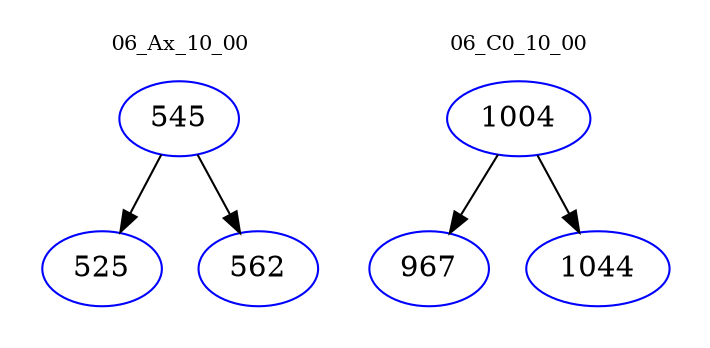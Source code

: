 digraph{
subgraph cluster_0 {
color = white
label = "06_Ax_10_00";
fontsize=10;
T0_545 [label="545", color="blue"]
T0_545 -> T0_525 [color="black"]
T0_525 [label="525", color="blue"]
T0_545 -> T0_562 [color="black"]
T0_562 [label="562", color="blue"]
}
subgraph cluster_1 {
color = white
label = "06_C0_10_00";
fontsize=10;
T1_1004 [label="1004", color="blue"]
T1_1004 -> T1_967 [color="black"]
T1_967 [label="967", color="blue"]
T1_1004 -> T1_1044 [color="black"]
T1_1044 [label="1044", color="blue"]
}
}
